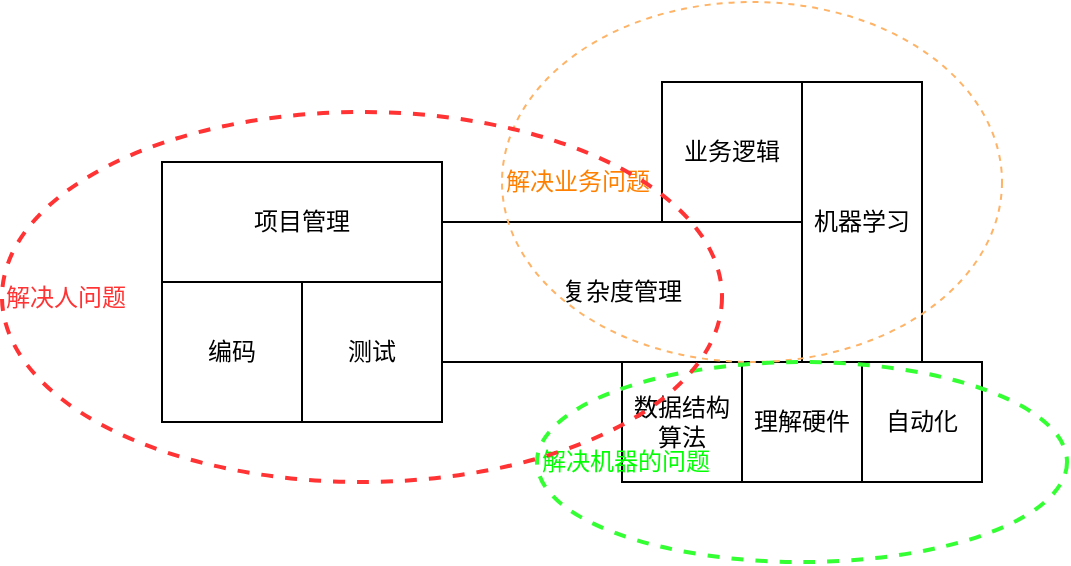 <mxfile version="14.8.6" type="github">
  <diagram id="EA4EMiFavwpv9LEF_jwU" name="Page-1">
    <mxGraphModel dx="946" dy="501" grid="1" gridSize="10" guides="1" tooltips="1" connect="1" arrows="1" fold="1" page="1" pageScale="1" pageWidth="827" pageHeight="1169" math="0" shadow="0">
      <root>
        <mxCell id="0" />
        <mxCell id="1" parent="0" />
        <mxCell id="JerWcSFArvtudROIIdq6-1" value="项目管理" style="rounded=0;whiteSpace=wrap;html=1;" vertex="1" parent="1">
          <mxGeometry x="190" y="150" width="140" height="60" as="geometry" />
        </mxCell>
        <mxCell id="JerWcSFArvtudROIIdq6-2" value="编码" style="whiteSpace=wrap;html=1;aspect=fixed;" vertex="1" parent="1">
          <mxGeometry x="190" y="210" width="70" height="70" as="geometry" />
        </mxCell>
        <mxCell id="JerWcSFArvtudROIIdq6-3" value="测试" style="whiteSpace=wrap;html=1;aspect=fixed;" vertex="1" parent="1">
          <mxGeometry x="260" y="210" width="70" height="70" as="geometry" />
        </mxCell>
        <mxCell id="JerWcSFArvtudROIIdq6-4" value="复杂度管理" style="rounded=0;whiteSpace=wrap;html=1;" vertex="1" parent="1">
          <mxGeometry x="330" y="180" width="180" height="70" as="geometry" />
        </mxCell>
        <mxCell id="JerWcSFArvtudROIIdq6-5" value="数据结构算法" style="whiteSpace=wrap;html=1;aspect=fixed;" vertex="1" parent="1">
          <mxGeometry x="420" y="250" width="60" height="60" as="geometry" />
        </mxCell>
        <mxCell id="JerWcSFArvtudROIIdq6-6" value="理解硬件" style="whiteSpace=wrap;html=1;aspect=fixed;" vertex="1" parent="1">
          <mxGeometry x="480" y="250" width="60" height="60" as="geometry" />
        </mxCell>
        <mxCell id="JerWcSFArvtudROIIdq6-7" value="自动化" style="whiteSpace=wrap;html=1;aspect=fixed;" vertex="1" parent="1">
          <mxGeometry x="540" y="250" width="60" height="60" as="geometry" />
        </mxCell>
        <mxCell id="JerWcSFArvtudROIIdq6-9" value="业务逻辑" style="whiteSpace=wrap;html=1;aspect=fixed;" vertex="1" parent="1">
          <mxGeometry x="440" y="110" width="70" height="70" as="geometry" />
        </mxCell>
        <mxCell id="JerWcSFArvtudROIIdq6-13" value="机器学习" style="rounded=0;whiteSpace=wrap;html=1;" vertex="1" parent="1">
          <mxGeometry x="510" y="110" width="60" height="140" as="geometry" />
        </mxCell>
        <mxCell id="JerWcSFArvtudROIIdq6-14" value="&lt;font color=&quot;#ff8000&quot;&gt;解决业务问题&lt;/font&gt;" style="ellipse;whiteSpace=wrap;html=1;fillColor=none;dashed=1;strokeColor=#FFB366;align=left;" vertex="1" parent="1">
          <mxGeometry x="360" y="70" width="250" height="180" as="geometry" />
        </mxCell>
        <mxCell id="JerWcSFArvtudROIIdq6-15" value="&lt;font color=&quot;#00ff00&quot;&gt;解决机器的问题&lt;/font&gt;" style="ellipse;whiteSpace=wrap;html=1;fillColor=none;dashed=1;align=left;strokeColor=#33FF33;strokeWidth=2;" vertex="1" parent="1">
          <mxGeometry x="377.5" y="250" width="265" height="100" as="geometry" />
        </mxCell>
        <mxCell id="JerWcSFArvtudROIIdq6-16" value="&lt;font color=&quot;#ff3333&quot;&gt;解决人问题&lt;/font&gt;" style="ellipse;whiteSpace=wrap;html=1;fillColor=none;dashed=1;align=left;strokeColor=#FF3333;strokeWidth=2;" vertex="1" parent="1">
          <mxGeometry x="110" y="125" width="360" height="185" as="geometry" />
        </mxCell>
      </root>
    </mxGraphModel>
  </diagram>
</mxfile>
